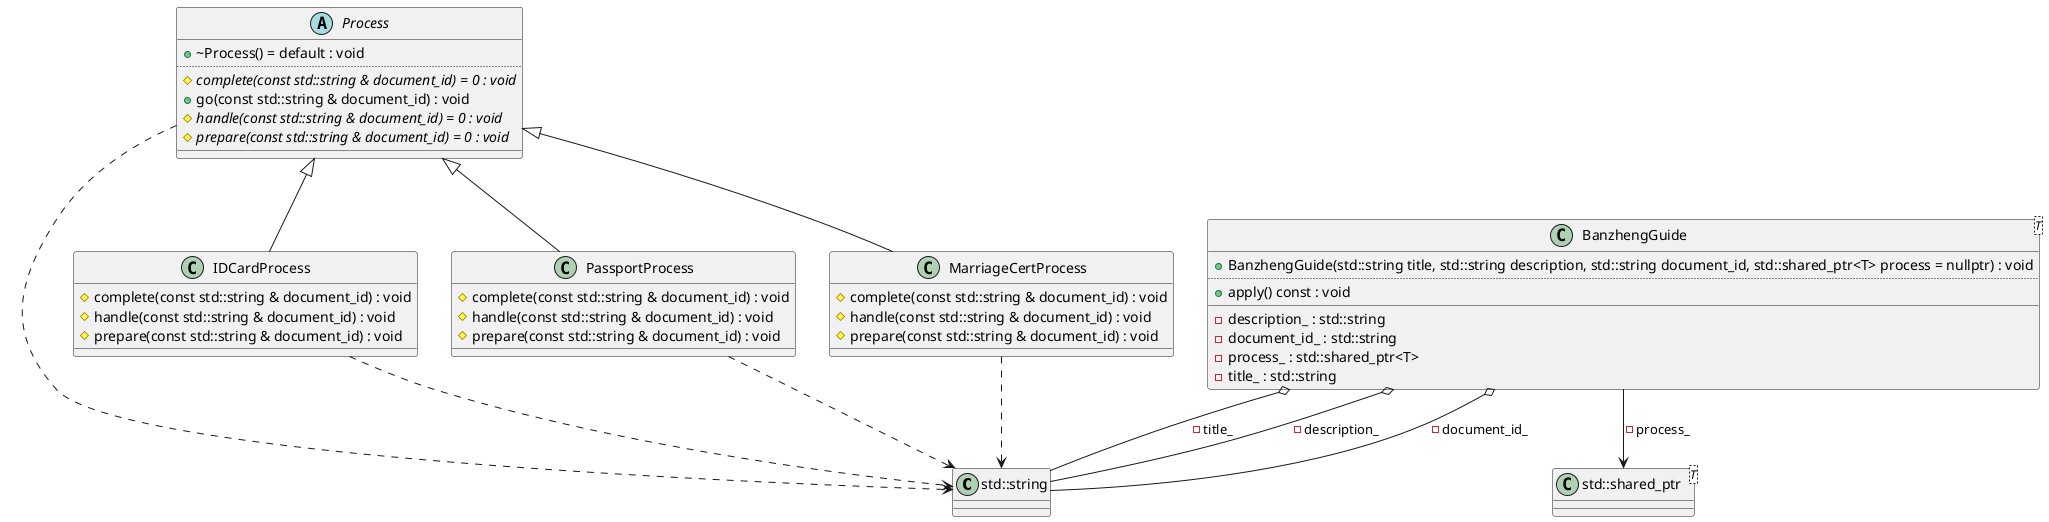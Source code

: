 @startuml
class "std::string" as C_0001275076681856179721
class C_0001275076681856179721 {
__
}
class "std::shared_ptr<T>" as C_0017784820282356576957
class C_0017784820282356576957 {
__
}
abstract "Process" as C_0009983001938187396663
abstract C_0009983001938187396663 {
+~Process() = default : void
..
{abstract} #complete(const std::string & document_id) = 0 : void
+go(const std::string & document_id) : void
{abstract} #handle(const std::string & document_id) = 0 : void
{abstract} #prepare(const std::string & document_id) = 0 : void
__
}
class "IDCardProcess" as C_0014657847387294574349
class C_0014657847387294574349 {
#complete(const std::string & document_id) : void
#handle(const std::string & document_id) : void
#prepare(const std::string & document_id) : void
__
}
class "PassportProcess" as C_0016225737115785968095
class C_0016225737115785968095 {
#complete(const std::string & document_id) : void
#handle(const std::string & document_id) : void
#prepare(const std::string & document_id) : void
__
}
class "MarriageCertProcess" as C_0006889588955987234185
class C_0006889588955987234185 {
#complete(const std::string & document_id) : void
#handle(const std::string & document_id) : void
#prepare(const std::string & document_id) : void
__
}
class "BanzhengGuide<T>" as C_0005218290533427421261
class C_0005218290533427421261 {
+BanzhengGuide(std::string title, std::string description, std::string document_id, std::shared_ptr<T> process = nullptr) : void
..
+apply() const : void
__
-description_ : std::string
-document_id_ : std::string
-process_ : std::shared_ptr<T>
-title_ : std::string
}
C_0009983001938187396663 ..> C_0001275076681856179721
C_0014657847387294574349 ..> C_0001275076681856179721
C_0009983001938187396663 <|-- C_0014657847387294574349

C_0016225737115785968095 ..> C_0001275076681856179721
C_0009983001938187396663 <|-- C_0016225737115785968095

C_0006889588955987234185 ..> C_0001275076681856179721
C_0009983001938187396663 <|-- C_0006889588955987234185

C_0005218290533427421261 o-- C_0001275076681856179721 : -title_
C_0005218290533427421261 o-- C_0001275076681856179721 : -description_
C_0005218290533427421261 o-- C_0001275076681856179721 : -document_id_
C_0005218290533427421261 --> C_0017784820282356576957 : -process_

'Generated with clang-uml, version 0.5.5
'LLVM version clang version 18.1.8
@enduml
